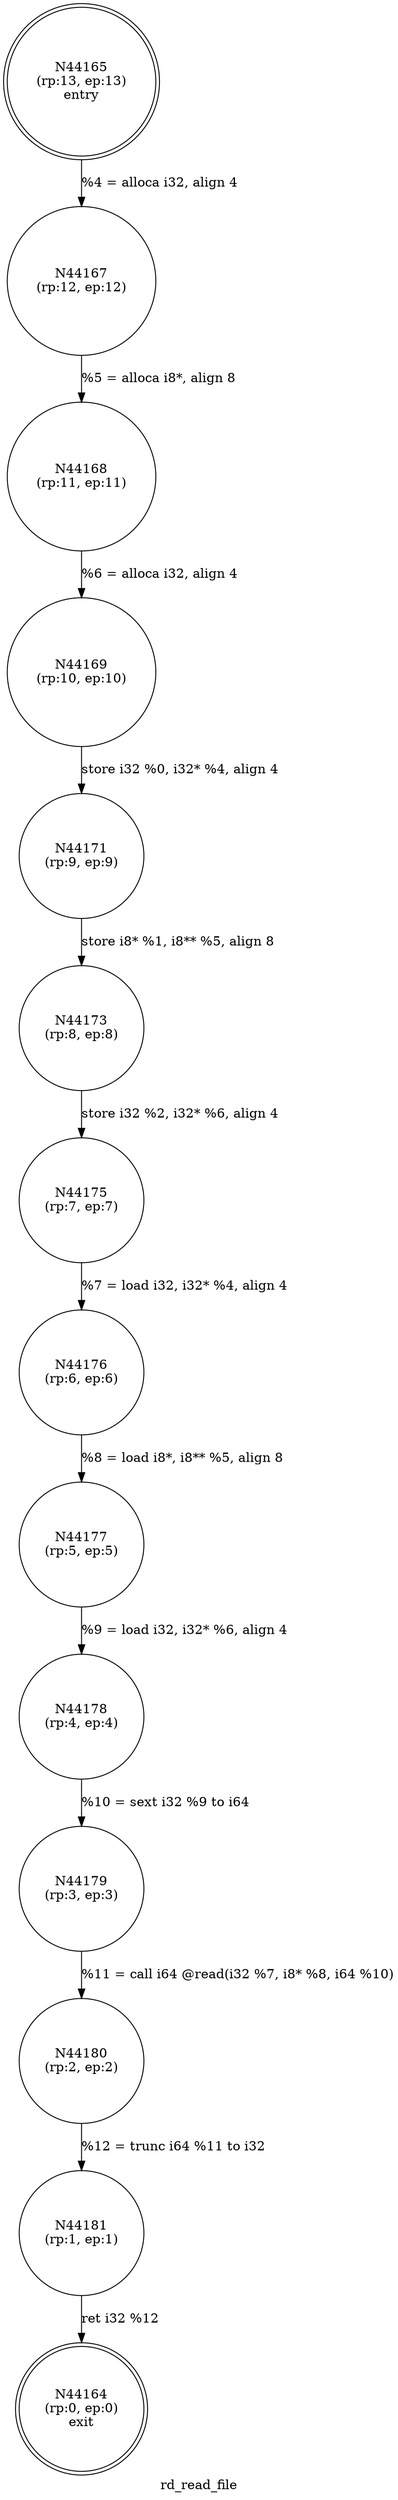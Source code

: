 digraph rd_read_file {
label="rd_read_file"
44164 [label="N44164\n(rp:0, ep:0)\nexit", shape="doublecircle"]
44165 [label="N44165\n(rp:13, ep:13)\nentry", shape="doublecircle"]
44165 -> 44167 [label="%4 = alloca i32, align 4"]
44167 [label="N44167\n(rp:12, ep:12)", shape="circle"]
44167 -> 44168 [label="%5 = alloca i8*, align 8"]
44168 [label="N44168\n(rp:11, ep:11)", shape="circle"]
44168 -> 44169 [label="%6 = alloca i32, align 4"]
44169 [label="N44169\n(rp:10, ep:10)", shape="circle"]
44169 -> 44171 [label="store i32 %0, i32* %4, align 4"]
44171 [label="N44171\n(rp:9, ep:9)", shape="circle"]
44171 -> 44173 [label="store i8* %1, i8** %5, align 8"]
44173 [label="N44173\n(rp:8, ep:8)", shape="circle"]
44173 -> 44175 [label="store i32 %2, i32* %6, align 4"]
44175 [label="N44175\n(rp:7, ep:7)", shape="circle"]
44175 -> 44176 [label="%7 = load i32, i32* %4, align 4"]
44176 [label="N44176\n(rp:6, ep:6)", shape="circle"]
44176 -> 44177 [label="%8 = load i8*, i8** %5, align 8"]
44177 [label="N44177\n(rp:5, ep:5)", shape="circle"]
44177 -> 44178 [label="%9 = load i32, i32* %6, align 4"]
44178 [label="N44178\n(rp:4, ep:4)", shape="circle"]
44178 -> 44179 [label="%10 = sext i32 %9 to i64"]
44179 [label="N44179\n(rp:3, ep:3)", shape="circle"]
44179 -> 44180 [label="%11 = call i64 @read(i32 %7, i8* %8, i64 %10)"]
44180 [label="N44180\n(rp:2, ep:2)", shape="circle"]
44180 -> 44181 [label="%12 = trunc i64 %11 to i32"]
44181 [label="N44181\n(rp:1, ep:1)", shape="circle"]
44181 -> 44164 [label="ret i32 %12"]
}
